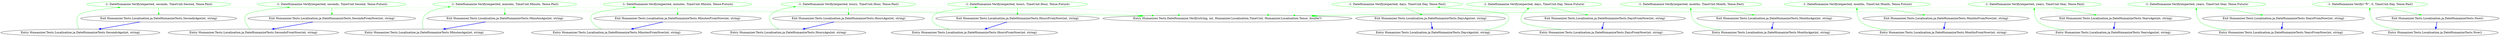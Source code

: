 digraph  {
d3 [cluster="Humanizer.Tests.Localisation.ja.DateHumanizeTests.SecondsAgo(int, string)", color=green, community=0, label="-1: DateHumanize.Verify(expected, seconds, TimeUnit.Second, Tense.Past)", span="15-15"];
d2 [cluster="Humanizer.Tests.Localisation.ja.DateHumanizeTests.SecondsAgo(int, string)", label="Entry Humanizer.Tests.Localisation.ja.DateHumanizeTests.SecondsAgo(int, string)", span="13-13"];
d4 [cluster="Humanizer.Tests.Localisation.ja.DateHumanizeTests.SecondsAgo(int, string)", label="Exit Humanizer.Tests.Localisation.ja.DateHumanizeTests.SecondsAgo(int, string)", span="13-13"];
d5 [cluster="Humanizer.Tests.DateHumanize.Verify(string, int, Humanizer.Localisation.TimeUnit, Humanizer.Localisation.Tense, double?)", label="Entry Humanizer.Tests.DateHumanize.Verify(string, int, Humanizer.Localisation.TimeUnit, Humanizer.Localisation.Tense, double?)", span="29-29"];
d7 [cluster="Humanizer.Tests.Localisation.ja.DateHumanizeTests.SecondsFromNow(int, string)", color=green, community=0, label="-1: DateHumanize.Verify(expected, seconds, TimeUnit.Second, Tense.Future)", span="23-23"];
d6 [cluster="Humanizer.Tests.Localisation.ja.DateHumanizeTests.SecondsFromNow(int, string)", label="Entry Humanizer.Tests.Localisation.ja.DateHumanizeTests.SecondsFromNow(int, string)", span="21-21"];
d8 [cluster="Humanizer.Tests.Localisation.ja.DateHumanizeTests.SecondsFromNow(int, string)", label="Exit Humanizer.Tests.Localisation.ja.DateHumanizeTests.SecondsFromNow(int, string)", span="21-21"];
d10 [cluster="Humanizer.Tests.Localisation.ja.DateHumanizeTests.MinutesAgo(int, string)", color=green, community=0, label="-1: DateHumanize.Verify(expected, minutes, TimeUnit.Minute, Tense.Past)", span="31-31"];
d9 [cluster="Humanizer.Tests.Localisation.ja.DateHumanizeTests.MinutesAgo(int, string)", label="Entry Humanizer.Tests.Localisation.ja.DateHumanizeTests.MinutesAgo(int, string)", span="29-29"];
d11 [cluster="Humanizer.Tests.Localisation.ja.DateHumanizeTests.MinutesAgo(int, string)", label="Exit Humanizer.Tests.Localisation.ja.DateHumanizeTests.MinutesAgo(int, string)", span="29-29"];
d13 [cluster="Humanizer.Tests.Localisation.ja.DateHumanizeTests.MinutesFromNow(int, string)", color=green, community=0, label="-1: DateHumanize.Verify(expected, minutes, TimeUnit.Minute, Tense.Future)", span="39-39"];
d12 [cluster="Humanizer.Tests.Localisation.ja.DateHumanizeTests.MinutesFromNow(int, string)", label="Entry Humanizer.Tests.Localisation.ja.DateHumanizeTests.MinutesFromNow(int, string)", span="37-37"];
d14 [cluster="Humanizer.Tests.Localisation.ja.DateHumanizeTests.MinutesFromNow(int, string)", label="Exit Humanizer.Tests.Localisation.ja.DateHumanizeTests.MinutesFromNow(int, string)", span="37-37"];
d16 [cluster="Humanizer.Tests.Localisation.ja.DateHumanizeTests.HoursAgo(int, string)", color=green, community=0, label="-1: DateHumanize.Verify(expected, hours, TimeUnit.Hour, Tense.Past)", span="47-47"];
d15 [cluster="Humanizer.Tests.Localisation.ja.DateHumanizeTests.HoursAgo(int, string)", label="Entry Humanizer.Tests.Localisation.ja.DateHumanizeTests.HoursAgo(int, string)", span="45-45"];
d17 [cluster="Humanizer.Tests.Localisation.ja.DateHumanizeTests.HoursAgo(int, string)", label="Exit Humanizer.Tests.Localisation.ja.DateHumanizeTests.HoursAgo(int, string)", span="45-45"];
d19 [cluster="Humanizer.Tests.Localisation.ja.DateHumanizeTests.HoursFromNow(int, string)", color=green, community=0, label="-1: DateHumanize.Verify(expected, hours, TimeUnit.Hour, Tense.Future)", span="55-55"];
d18 [cluster="Humanizer.Tests.Localisation.ja.DateHumanizeTests.HoursFromNow(int, string)", label="Entry Humanizer.Tests.Localisation.ja.DateHumanizeTests.HoursFromNow(int, string)", span="53-53"];
d20 [cluster="Humanizer.Tests.Localisation.ja.DateHumanizeTests.HoursFromNow(int, string)", label="Exit Humanizer.Tests.Localisation.ja.DateHumanizeTests.HoursFromNow(int, string)", span="53-53"];
d22 [cluster="Humanizer.Tests.Localisation.ja.DateHumanizeTests.DaysAgo(int, string)", color=green, community=0, label="-1: DateHumanize.Verify(expected, days, TimeUnit.Day, Tense.Past)", span="63-63"];
d21 [cluster="Humanizer.Tests.Localisation.ja.DateHumanizeTests.DaysAgo(int, string)", label="Entry Humanizer.Tests.Localisation.ja.DateHumanizeTests.DaysAgo(int, string)", span="61-61"];
d23 [cluster="Humanizer.Tests.Localisation.ja.DateHumanizeTests.DaysAgo(int, string)", label="Exit Humanizer.Tests.Localisation.ja.DateHumanizeTests.DaysAgo(int, string)", span="61-61"];
d25 [cluster="Humanizer.Tests.Localisation.ja.DateHumanizeTests.DaysFromNow(int, string)", color=green, community=0, label="-1: DateHumanize.Verify(expected, days, TimeUnit.Day, Tense.Future)", span="71-71"];
d24 [cluster="Humanizer.Tests.Localisation.ja.DateHumanizeTests.DaysFromNow(int, string)", label="Entry Humanizer.Tests.Localisation.ja.DateHumanizeTests.DaysFromNow(int, string)", span="69-69"];
d26 [cluster="Humanizer.Tests.Localisation.ja.DateHumanizeTests.DaysFromNow(int, string)", label="Exit Humanizer.Tests.Localisation.ja.DateHumanizeTests.DaysFromNow(int, string)", span="69-69"];
d28 [cluster="Humanizer.Tests.Localisation.ja.DateHumanizeTests.MonthsAgo(int, string)", color=green, community=0, label="-1: DateHumanize.Verify(expected, months, TimeUnit.Month, Tense.Past)", span="79-79"];
d27 [cluster="Humanizer.Tests.Localisation.ja.DateHumanizeTests.MonthsAgo(int, string)", label="Entry Humanizer.Tests.Localisation.ja.DateHumanizeTests.MonthsAgo(int, string)", span="77-77"];
d29 [cluster="Humanizer.Tests.Localisation.ja.DateHumanizeTests.MonthsAgo(int, string)", label="Exit Humanizer.Tests.Localisation.ja.DateHumanizeTests.MonthsAgo(int, string)", span="77-77"];
d31 [cluster="Humanizer.Tests.Localisation.ja.DateHumanizeTests.MonthsFromNow(int, string)", color=green, community=0, label="-1: DateHumanize.Verify(expected, months, TimeUnit.Month, Tense.Future)", span="87-87"];
d30 [cluster="Humanizer.Tests.Localisation.ja.DateHumanizeTests.MonthsFromNow(int, string)", label="Entry Humanizer.Tests.Localisation.ja.DateHumanizeTests.MonthsFromNow(int, string)", span="85-85"];
d32 [cluster="Humanizer.Tests.Localisation.ja.DateHumanizeTests.MonthsFromNow(int, string)", label="Exit Humanizer.Tests.Localisation.ja.DateHumanizeTests.MonthsFromNow(int, string)", span="85-85"];
d34 [cluster="Humanizer.Tests.Localisation.ja.DateHumanizeTests.YearsAgo(int, string)", color=green, community=0, label="-1: DateHumanize.Verify(expected, years, TimeUnit.Year, Tense.Past)", span="95-95"];
d33 [cluster="Humanizer.Tests.Localisation.ja.DateHumanizeTests.YearsAgo(int, string)", label="Entry Humanizer.Tests.Localisation.ja.DateHumanizeTests.YearsAgo(int, string)", span="93-93"];
d35 [cluster="Humanizer.Tests.Localisation.ja.DateHumanizeTests.YearsAgo(int, string)", label="Exit Humanizer.Tests.Localisation.ja.DateHumanizeTests.YearsAgo(int, string)", span="93-93"];
d37 [cluster="Humanizer.Tests.Localisation.ja.DateHumanizeTests.YearsFromNow(int, string)", color=green, community=0, label="-1: DateHumanize.Verify(expected, years, TimeUnit.Year, Tense.Future)", span="103-103"];
d36 [cluster="Humanizer.Tests.Localisation.ja.DateHumanizeTests.YearsFromNow(int, string)", label="Entry Humanizer.Tests.Localisation.ja.DateHumanizeTests.YearsFromNow(int, string)", span="101-101"];
d38 [cluster="Humanizer.Tests.Localisation.ja.DateHumanizeTests.YearsFromNow(int, string)", label="Exit Humanizer.Tests.Localisation.ja.DateHumanizeTests.YearsFromNow(int, string)", span="101-101"];
d40 [cluster="Humanizer.Tests.Localisation.ja.DateHumanizeTests.Now()", color=green, community=0, label="-1: DateHumanize.Verify(''今'', 0, TimeUnit.Day, Tense.Past)", span="109-109"];
d39 [cluster="Humanizer.Tests.Localisation.ja.DateHumanizeTests.Now()", label="Entry Humanizer.Tests.Localisation.ja.DateHumanizeTests.Now()", span="107-107"];
d41 [cluster="Humanizer.Tests.Localisation.ja.DateHumanizeTests.Now()", label="Exit Humanizer.Tests.Localisation.ja.DateHumanizeTests.Now()", span="107-107"];
d3 -> d4  [color=green, key=0, style=solid];
d3 -> d5  [color=green, key=2, style=dotted];
d2 -> d3  [color=green, key=0, style=solid];
d4 -> d2  [color=blue, key=0, style=bold];
d7 -> d8  [color=green, key=0, style=solid];
d7 -> d5  [color=green, key=2, style=dotted];
d6 -> d7  [color=green, key=0, style=solid];
d8 -> d6  [color=blue, key=0, style=bold];
d10 -> d11  [color=green, key=0, style=solid];
d10 -> d5  [color=green, key=2, style=dotted];
d9 -> d10  [color=green, key=0, style=solid];
d11 -> d9  [color=blue, key=0, style=bold];
d13 -> d14  [color=green, key=0, style=solid];
d13 -> d5  [color=green, key=2, style=dotted];
d12 -> d13  [color=green, key=0, style=solid];
d14 -> d12  [color=blue, key=0, style=bold];
d16 -> d17  [color=green, key=0, style=solid];
d16 -> d5  [color=green, key=2, style=dotted];
d15 -> d16  [color=green, key=0, style=solid];
d17 -> d15  [color=blue, key=0, style=bold];
d19 -> d20  [color=green, key=0, style=solid];
d19 -> d5  [color=green, key=2, style=dotted];
d18 -> d19  [color=green, key=0, style=solid];
d20 -> d18  [color=blue, key=0, style=bold];
d22 -> d23  [color=green, key=0, style=solid];
d22 -> d5  [color=green, key=2, style=dotted];
d21 -> d22  [color=green, key=0, style=solid];
d23 -> d21  [color=blue, key=0, style=bold];
d25 -> d26  [color=green, key=0, style=solid];
d25 -> d5  [color=green, key=2, style=dotted];
d24 -> d25  [color=green, key=0, style=solid];
d26 -> d24  [color=blue, key=0, style=bold];
d28 -> d29  [color=green, key=0, style=solid];
d28 -> d5  [color=green, key=2, style=dotted];
d27 -> d28  [color=green, key=0, style=solid];
d29 -> d27  [color=blue, key=0, style=bold];
d31 -> d32  [color=green, key=0, style=solid];
d31 -> d5  [color=green, key=2, style=dotted];
d30 -> d31  [color=green, key=0, style=solid];
d32 -> d30  [color=blue, key=0, style=bold];
d34 -> d35  [color=green, key=0, style=solid];
d34 -> d5  [color=green, key=2, style=dotted];
d33 -> d34  [color=green, key=0, style=solid];
d35 -> d33  [color=blue, key=0, style=bold];
d37 -> d38  [color=green, key=0, style=solid];
d37 -> d5  [color=green, key=2, style=dotted];
d36 -> d37  [color=green, key=0, style=solid];
d38 -> d36  [color=blue, key=0, style=bold];
d40 -> d41  [color=green, key=0, style=solid];
d40 -> d5  [color=green, key=2, style=dotted];
d39 -> d40  [color=green, key=0, style=solid];
d41 -> d39  [color=blue, key=0, style=bold];
}
